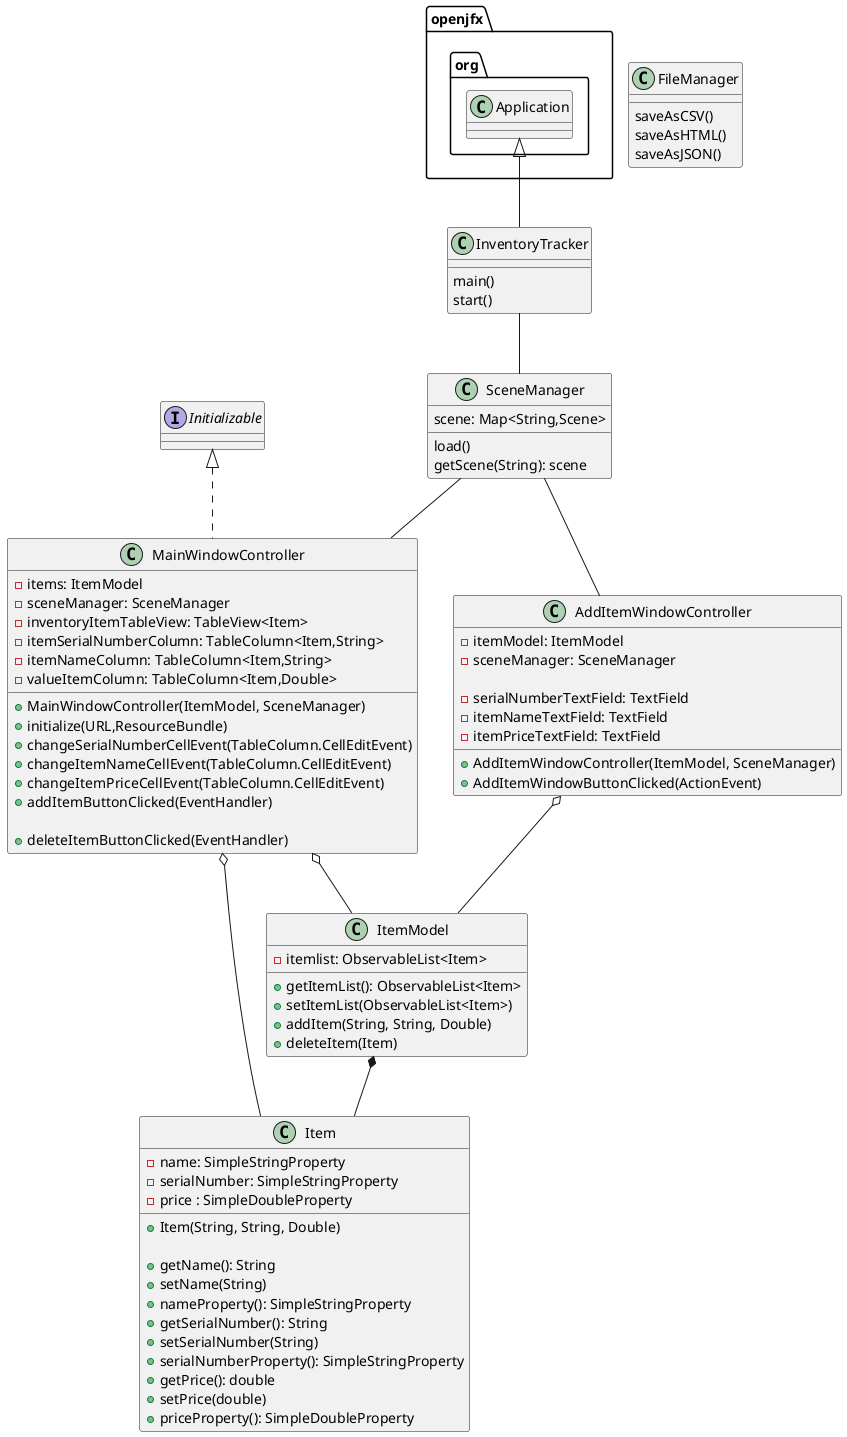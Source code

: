 @startuml
'https://plantuml.com/class-diagram
class InventoryTracker{
    main()
    start()
}
class SceneManager{
    scene: Map<String,Scene>

    load()
    getScene(String): scene
}
class MainWindowController implements Initializable{
    -items: ItemModel
    -sceneManager: SceneManager
    -inventoryItemTableView: TableView<Item>
    -itemSerialNumberColumn: TableColumn<Item,String>
    -itemNameColumn: TableColumn<Item,String>
    -valueItemColumn: TableColumn<Item,Double>


    +MainWindowController(ItemModel, SceneManager)
    +initialize(URL,ResourceBundle)
    +changeSerialNumberCellEvent(TableColumn.CellEditEvent)
    +changeItemNameCellEvent(TableColumn.CellEditEvent)
    +changeItemPriceCellEvent(TableColumn.CellEditEvent)
    +addItemButtonClicked(EventHandler)

    +deleteItemButtonClicked(EventHandler)

}
class AddItemWindowController{
    -itemModel: ItemModel
    -sceneManager: SceneManager

    -serialNumberTextField: TextField
    -itemNameTextField: TextField
    -itemPriceTextField: TextField

    +AddItemWindowController(ItemModel, SceneManager)
    +AddItemWindowButtonClicked(ActionEvent)

}
class ItemModel{
    - itemlist: ObservableList<Item>

    +getItemList(): ObservableList<Item>
    +setItemList(ObservableList<Item>)
    +addItem(String, String, Double)
    +deleteItem(Item)

}
class Item{
    -name: SimpleStringProperty
    -serialNumber: SimpleStringProperty
    - price : SimpleDoubleProperty

    +Item(String, String, Double)

    +getName(): String
    +setName(String)
    +nameProperty(): SimpleStringProperty
    +getSerialNumber(): String
    +setSerialNumber(String)
    +serialNumberProperty(): SimpleStringProperty
    +getPrice(): double
    +setPrice(double)
    +priceProperty(): SimpleDoubleProperty
}
class FileManager{
    saveAsCSV()
    saveAsHTML()
    saveAsJSON()
}
openjfx.org.Application <|-- InventoryTracker
InventoryTracker -- SceneManager
SceneManager -- MainWindowController
SceneManager -- AddItemWindowController
MainWindowController o-- ItemModel
MainWindowController o-- Item
AddItemWindowController o-- ItemModel
ItemModel *-- Item
@enduml